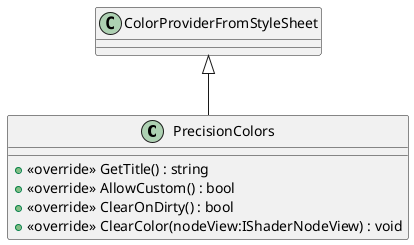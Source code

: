 @startuml
class PrecisionColors {
    + <<override>> GetTitle() : string
    + <<override>> AllowCustom() : bool
    + <<override>> ClearOnDirty() : bool
    + <<override>> ClearColor(nodeView:IShaderNodeView) : void
}
ColorProviderFromStyleSheet <|-- PrecisionColors
@enduml

